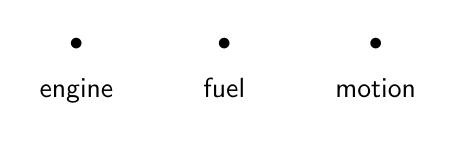     \begin{tikzcd}
    \bullet&\bullet&\bullet\\[-15pt]
    \textsf{engine}&\textsf{fuel}&\textsf{motion}
    \end{tikzcd}